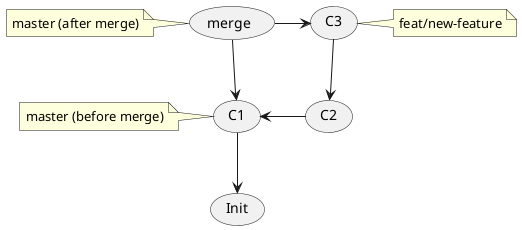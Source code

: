 @startuml

(Init) <-u- (C1)
note left of C1 : master (before merge)
(C1) <-r- (C2)
(C2) <-u- (C3)
note right of C3 : feat/new-feature

(C1) <-u- (merge)
(C3) <-l- (merge)
note left of merge : master (after merge)

@enduml
